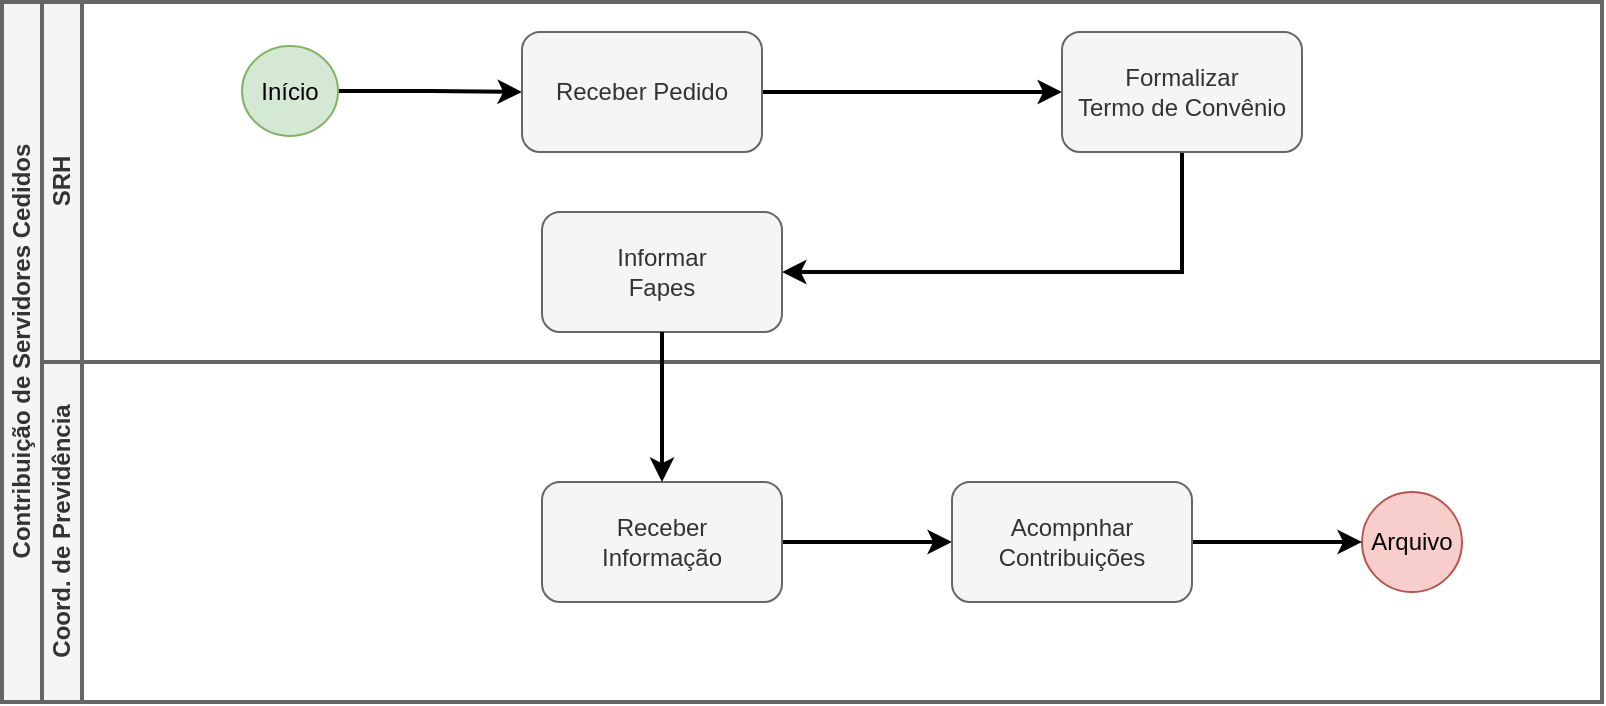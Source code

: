 <mxfile version="20.8.16" type="device"><diagram name="Página-1" id="e0tbQgjPdUGuu9cyOQak"><mxGraphModel dx="1036" dy="614" grid="1" gridSize="10" guides="1" tooltips="1" connect="1" arrows="1" fold="1" page="1" pageScale="1" pageWidth="827" pageHeight="1169" math="0" shadow="0"><root><mxCell id="0"/><mxCell id="1" parent="0"/><mxCell id="ntT_xwXxGEQiYIHYmq7P-1" value="Contribuição de Servidores Cedidos" style="swimlane;childLayout=stackLayout;resizeParent=1;resizeParentMax=0;horizontal=0;startSize=20;horizontalStack=0;html=1;strokeWidth=2;fillColor=#f5f5f5;fontColor=#333333;strokeColor=#666666;" parent="1" vertex="1"><mxGeometry x="10" y="10" width="800" height="350" as="geometry"/></mxCell><mxCell id="ntT_xwXxGEQiYIHYmq7P-2" value="SRH" style="swimlane;startSize=20;horizontal=0;html=1;strokeWidth=2;fillColor=#f5f5f5;fontColor=#333333;strokeColor=#666666;" parent="ntT_xwXxGEQiYIHYmq7P-1" vertex="1"><mxGeometry x="20" width="780" height="180" as="geometry"/></mxCell><mxCell id="FYI4EJ4mR-9mNpsoyOTZ-7" style="edgeStyle=orthogonalEdgeStyle;rounded=0;orthogonalLoop=1;jettySize=auto;html=1;strokeWidth=2;" parent="ntT_xwXxGEQiYIHYmq7P-2" source="ntT_xwXxGEQiYIHYmq7P-5" target="FYI4EJ4mR-9mNpsoyOTZ-1" edge="1"><mxGeometry relative="1" as="geometry"/></mxCell><mxCell id="ntT_xwXxGEQiYIHYmq7P-5" value="Início" style="ellipse;whiteSpace=wrap;html=1;fillColor=#d5e8d4;strokeColor=#82b366;" parent="ntT_xwXxGEQiYIHYmq7P-2" vertex="1"><mxGeometry x="100" y="22" width="48" height="45" as="geometry"/></mxCell><mxCell id="FYI4EJ4mR-9mNpsoyOTZ-8" style="edgeStyle=orthogonalEdgeStyle;rounded=0;orthogonalLoop=1;jettySize=auto;html=1;entryX=0;entryY=0.5;entryDx=0;entryDy=0;strokeWidth=2;" parent="ntT_xwXxGEQiYIHYmq7P-2" source="FYI4EJ4mR-9mNpsoyOTZ-1" target="FYI4EJ4mR-9mNpsoyOTZ-2" edge="1"><mxGeometry relative="1" as="geometry"/></mxCell><mxCell id="FYI4EJ4mR-9mNpsoyOTZ-1" value="Receber Pedido" style="rounded=1;whiteSpace=wrap;html=1;fillColor=#f5f5f5;fontColor=#333333;strokeColor=#666666;" parent="ntT_xwXxGEQiYIHYmq7P-2" vertex="1"><mxGeometry x="240" y="15" width="120" height="60" as="geometry"/></mxCell><mxCell id="FYI4EJ4mR-9mNpsoyOTZ-9" style="edgeStyle=orthogonalEdgeStyle;rounded=0;orthogonalLoop=1;jettySize=auto;html=1;entryX=1;entryY=0.5;entryDx=0;entryDy=0;exitX=0.5;exitY=1;exitDx=0;exitDy=0;strokeWidth=2;" parent="ntT_xwXxGEQiYIHYmq7P-2" source="FYI4EJ4mR-9mNpsoyOTZ-2" target="FYI4EJ4mR-9mNpsoyOTZ-4" edge="1"><mxGeometry relative="1" as="geometry"/></mxCell><mxCell id="FYI4EJ4mR-9mNpsoyOTZ-2" value="Formalizar&lt;br style=&quot;border-color: var(--border-color);&quot;&gt;Termo de Convênio" style="rounded=1;whiteSpace=wrap;html=1;fillColor=#f5f5f5;fontColor=#333333;strokeColor=#666666;" parent="ntT_xwXxGEQiYIHYmq7P-2" vertex="1"><mxGeometry x="510" y="15" width="120" height="60" as="geometry"/></mxCell><mxCell id="FYI4EJ4mR-9mNpsoyOTZ-4" value="Informar&lt;br style=&quot;border-color: var(--border-color);&quot;&gt;Fapes" style="rounded=1;whiteSpace=wrap;html=1;fillColor=#f5f5f5;fontColor=#333333;strokeColor=#666666;" parent="ntT_xwXxGEQiYIHYmq7P-2" vertex="1"><mxGeometry x="250" y="105" width="120" height="60" as="geometry"/></mxCell><mxCell id="ntT_xwXxGEQiYIHYmq7P-3" value="Coord. de Previdência" style="swimlane;startSize=20;horizontal=0;html=1;strokeWidth=2;fillColor=#f5f5f5;fontColor=#333333;strokeColor=#666666;" parent="ntT_xwXxGEQiYIHYmq7P-1" vertex="1"><mxGeometry x="20" y="180" width="780" height="170" as="geometry"/></mxCell><mxCell id="ntT_xwXxGEQiYIHYmq7P-17" value="Arquivo" style="ellipse;whiteSpace=wrap;html=1;fillColor=#f8cecc;strokeColor=#b85450;" parent="ntT_xwXxGEQiYIHYmq7P-3" vertex="1"><mxGeometry x="660" y="65" width="50" height="50" as="geometry"/></mxCell><mxCell id="FYI4EJ4mR-9mNpsoyOTZ-11" style="edgeStyle=orthogonalEdgeStyle;rounded=0;orthogonalLoop=1;jettySize=auto;html=1;entryX=0;entryY=0.5;entryDx=0;entryDy=0;strokeWidth=2;" parent="ntT_xwXxGEQiYIHYmq7P-3" source="FYI4EJ4mR-9mNpsoyOTZ-5" target="FYI4EJ4mR-9mNpsoyOTZ-6" edge="1"><mxGeometry relative="1" as="geometry"/></mxCell><mxCell id="FYI4EJ4mR-9mNpsoyOTZ-5" value="Receber&lt;br style=&quot;border-color: var(--border-color);&quot;&gt;Informação" style="rounded=1;whiteSpace=wrap;html=1;fillColor=#f5f5f5;fontColor=#333333;strokeColor=#666666;" parent="ntT_xwXxGEQiYIHYmq7P-3" vertex="1"><mxGeometry x="250" y="60" width="120" height="60" as="geometry"/></mxCell><mxCell id="FYI4EJ4mR-9mNpsoyOTZ-12" style="edgeStyle=orthogonalEdgeStyle;rounded=0;orthogonalLoop=1;jettySize=auto;html=1;strokeWidth=2;" parent="ntT_xwXxGEQiYIHYmq7P-3" source="FYI4EJ4mR-9mNpsoyOTZ-6" target="ntT_xwXxGEQiYIHYmq7P-17" edge="1"><mxGeometry relative="1" as="geometry"/></mxCell><mxCell id="FYI4EJ4mR-9mNpsoyOTZ-6" value="Acompnhar&lt;br style=&quot;border-color: var(--border-color);&quot;&gt;Contribuições" style="rounded=1;whiteSpace=wrap;html=1;fillColor=#f5f5f5;fontColor=#333333;strokeColor=#666666;" parent="ntT_xwXxGEQiYIHYmq7P-3" vertex="1"><mxGeometry x="455" y="60" width="120" height="60" as="geometry"/></mxCell><mxCell id="FYI4EJ4mR-9mNpsoyOTZ-10" style="edgeStyle=orthogonalEdgeStyle;rounded=0;orthogonalLoop=1;jettySize=auto;html=1;entryX=0.5;entryY=0;entryDx=0;entryDy=0;strokeWidth=2;" parent="ntT_xwXxGEQiYIHYmq7P-1" source="FYI4EJ4mR-9mNpsoyOTZ-4" target="FYI4EJ4mR-9mNpsoyOTZ-5" edge="1"><mxGeometry relative="1" as="geometry"/></mxCell></root></mxGraphModel></diagram></mxfile>